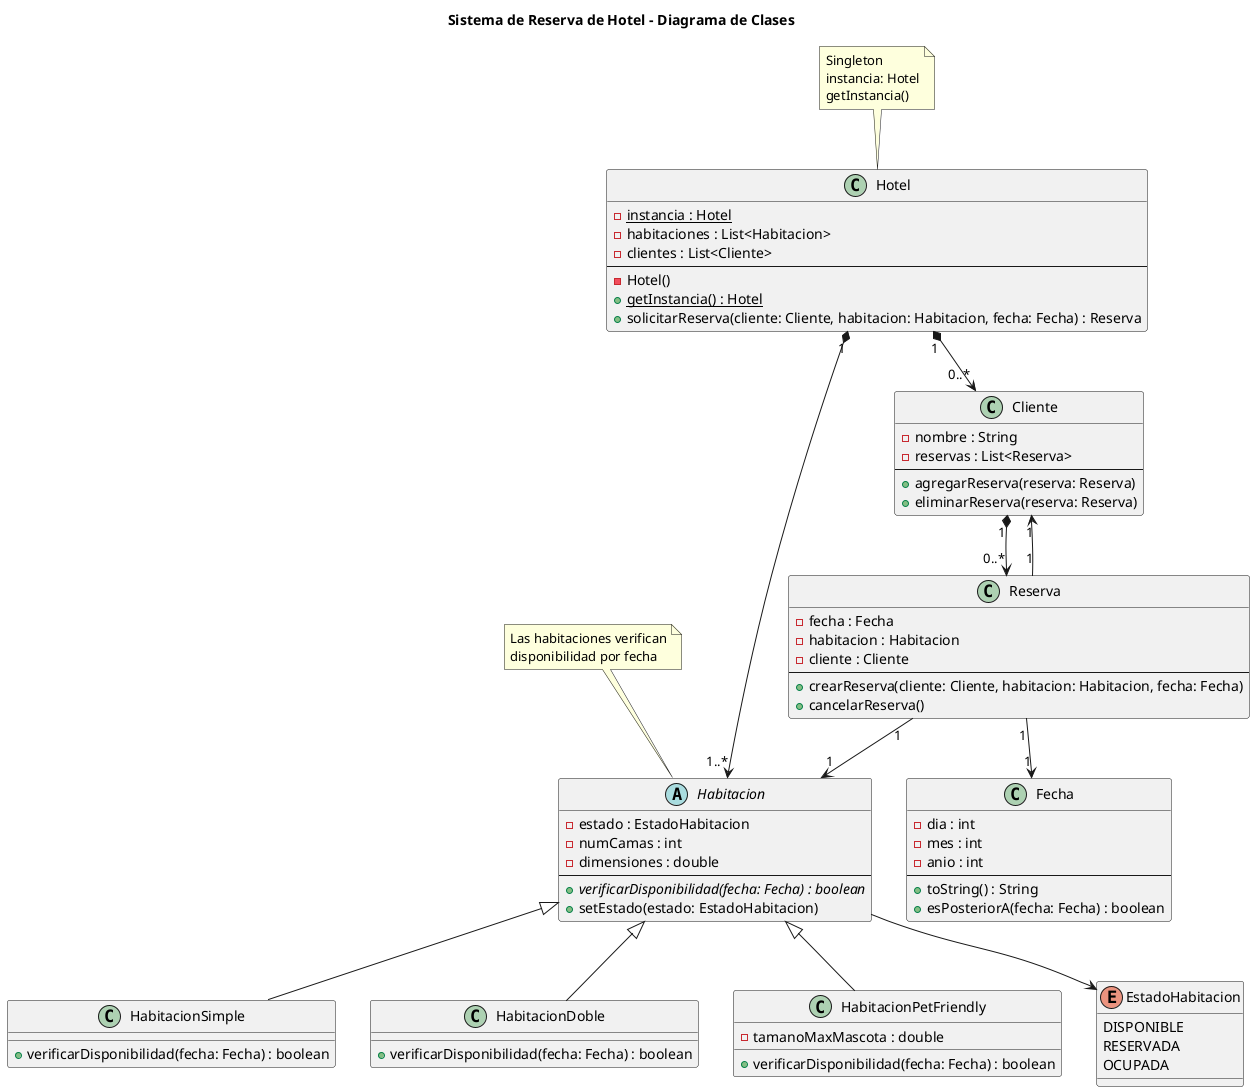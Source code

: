 @startuml
title Sistema de Reserva de Hotel - Diagrama de Clases

' 1. Patrón Singleton implementado correctamente
class Hotel {
  - {static} instancia : Hotel
  - habitaciones : List<Habitacion>
  - clientes : List<Cliente>
  --
  - Hotel()
  + {static} getInstancia() : Hotel
  + solicitarReserva(cliente: Cliente, habitacion: Habitacion, fecha: Fecha) : Reserva
}

' 2. Jerarquía de habitaciones bien estructurada
abstract class Habitacion {
  - estado : EstadoHabitacion
  - numCamas : int
  - dimensiones : double
  --
  + {abstract} verificarDisponibilidad(fecha: Fecha) : boolean
  + setEstado(estado: EstadoHabitacion)
}

class HabitacionSimple {
  + verificarDisponibilidad(fecha: Fecha) : boolean
}

class HabitacionDoble {
  + verificarDisponibilidad(fecha: Fecha) : boolean
}

class HabitacionPetFriendly {
  - tamanoMaxMascota : double
  + verificarDisponibilidad(fecha: Fecha) : boolean
}

' 3. Cliente con gestión de reservas
class Cliente {
  - nombre : String
  - reservas : List<Reserva>
  --
  + agregarReserva(reserva: Reserva)
  + eliminarReserva(reserva: Reserva)
}

' 4. Reserva con relaciones explícitas
class Reserva {
  - fecha : Fecha
  - habitacion : Habitacion
  - cliente : Cliente
  --
  + crearReserva(cliente: Cliente, habitacion: Habitacion, fecha: Fecha)
  + cancelarReserva()
}

' 5. Objeto de valor para fecha
class Fecha {
  - dia : int
  - mes : int
  - anio : int
  --
  + toString() : String
  + esPosteriorA(fecha: Fecha) : boolean
}

' 6. Enum para estados
enum EstadoHabitacion {
  DISPONIBLE
  RESERVADA
  OCUPADA
}

' 7. Relaciones con multiplicidades explícitas
Hotel "1" *--> "1..*" Habitacion
Hotel "1" *--> "0..*" Cliente
Cliente "1" *--> "0..*" Reserva
Reserva "1" --> "1" Habitacion
Reserva "1" --> "1" Cliente
Reserva "1" --> "1" Fecha
Habitacion --> EstadoHabitacion

' 8. Herencia correctamente representada
Habitacion <|-- HabitacionSimple
Habitacion <|-- HabitacionDoble
Habitacion <|-- HabitacionPetFriendly

' 9. Notación Singleton
note top of Hotel
  Singleton
  instancia: Hotel
  getInstancia()
end note

' 10. Notas adicionales para claridad
note "Las habitaciones verifican\ndisponibilidad por fecha" as N1
N1 .. Habitacion

@enduml